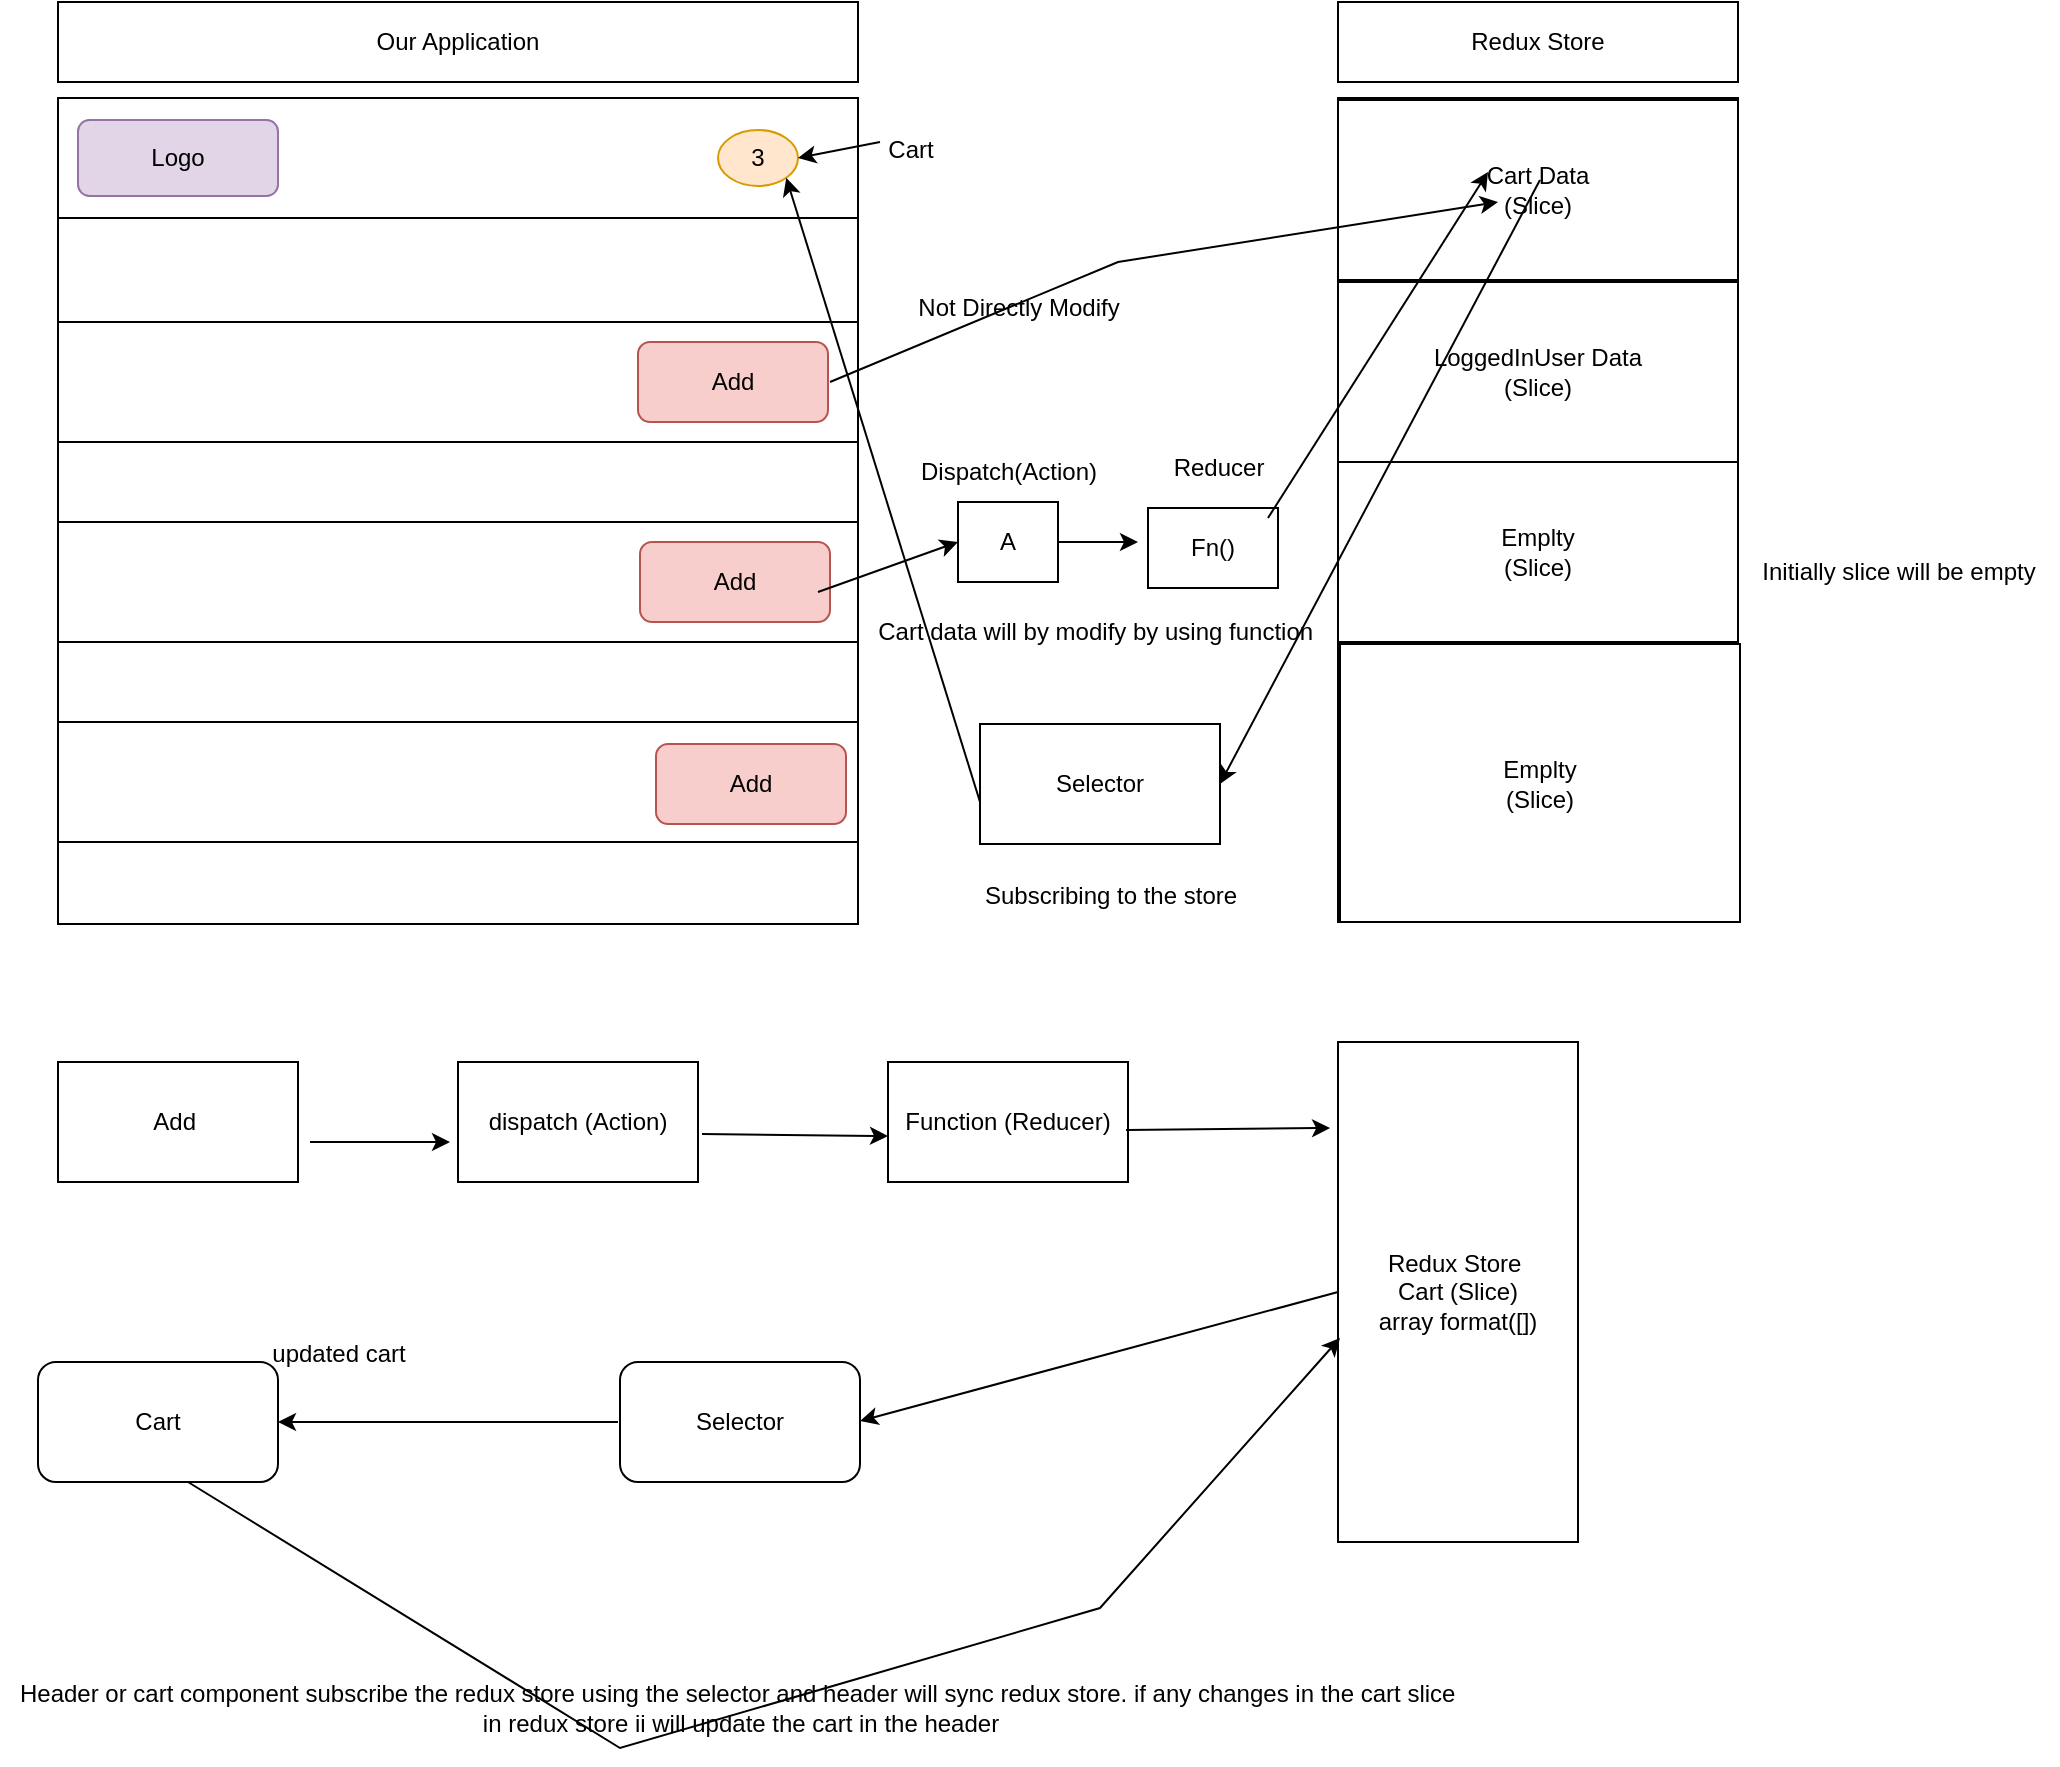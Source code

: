 <mxfile version="24.0.1" type="github">
  <diagram name="Page-1" id="4GQaYxwLXLBL1G1ahxAC">
    <mxGraphModel dx="810" dy="1547" grid="1" gridSize="10" guides="1" tooltips="1" connect="1" arrows="1" fold="1" page="1" pageScale="1" pageWidth="850" pageHeight="1100" math="0" shadow="0">
      <root>
        <mxCell id="0" />
        <mxCell id="1" parent="0" />
        <mxCell id="USSTf6IhNfq5ffD1cWFj-1" value="" style="whiteSpace=wrap;html=1;aspect=fixed;" vertex="1" parent="1">
          <mxGeometry x="40" y="51" width="400" height="400" as="geometry" />
        </mxCell>
        <mxCell id="USSTf6IhNfq5ffD1cWFj-4" value="" style="rounded=0;whiteSpace=wrap;html=1;" vertex="1" parent="1">
          <mxGeometry x="40" y="150" width="400" height="60" as="geometry" />
        </mxCell>
        <mxCell id="USSTf6IhNfq5ffD1cWFj-5" value="" style="rounded=0;whiteSpace=wrap;html=1;" vertex="1" parent="1">
          <mxGeometry x="40" y="250" width="400" height="60" as="geometry" />
        </mxCell>
        <mxCell id="USSTf6IhNfq5ffD1cWFj-6" value="" style="rounded=0;whiteSpace=wrap;html=1;" vertex="1" parent="1">
          <mxGeometry x="40" y="350" width="400" height="60" as="geometry" />
        </mxCell>
        <mxCell id="USSTf6IhNfq5ffD1cWFj-7" value="Add" style="rounded=1;whiteSpace=wrap;html=1;fillColor=#f8cecc;strokeColor=#b85450;" vertex="1" parent="1">
          <mxGeometry x="330" y="160" width="95" height="40" as="geometry" />
        </mxCell>
        <mxCell id="USSTf6IhNfq5ffD1cWFj-8" value="Add" style="rounded=1;whiteSpace=wrap;html=1;fillColor=#f8cecc;strokeColor=#b85450;" vertex="1" parent="1">
          <mxGeometry x="331" y="260" width="95" height="40" as="geometry" />
        </mxCell>
        <mxCell id="USSTf6IhNfq5ffD1cWFj-9" value="Add" style="rounded=1;whiteSpace=wrap;html=1;fillColor=#f8cecc;strokeColor=#b85450;" vertex="1" parent="1">
          <mxGeometry x="339" y="361" width="95" height="40" as="geometry" />
        </mxCell>
        <mxCell id="USSTf6IhNfq5ffD1cWFj-10" value="" style="rounded=0;whiteSpace=wrap;html=1;align=left;" vertex="1" parent="1">
          <mxGeometry x="40" y="38" width="400" height="60" as="geometry" />
        </mxCell>
        <mxCell id="USSTf6IhNfq5ffD1cWFj-11" value="3" style="ellipse;whiteSpace=wrap;html=1;fillColor=#ffe6cc;strokeColor=#d79b00;" vertex="1" parent="1">
          <mxGeometry x="370" y="54" width="40" height="28" as="geometry" />
        </mxCell>
        <mxCell id="USSTf6IhNfq5ffD1cWFj-14" value="Logo" style="rounded=1;whiteSpace=wrap;html=1;fillColor=#e1d5e7;strokeColor=#9673a6;" vertex="1" parent="1">
          <mxGeometry x="50" y="49" width="100" height="38" as="geometry" />
        </mxCell>
        <mxCell id="USSTf6IhNfq5ffD1cWFj-15" value="Our Application" style="whiteSpace=wrap;html=1;" vertex="1" parent="1">
          <mxGeometry x="40" y="-10" width="400" height="40" as="geometry" />
        </mxCell>
        <mxCell id="USSTf6IhNfq5ffD1cWFj-17" value="" style="rounded=0;whiteSpace=wrap;html=1;" vertex="1" parent="1">
          <mxGeometry x="680" y="38" width="200" height="412" as="geometry" />
        </mxCell>
        <mxCell id="USSTf6IhNfq5ffD1cWFj-18" value="Redux Store" style="rounded=0;whiteSpace=wrap;html=1;" vertex="1" parent="1">
          <mxGeometry x="680" y="-10" width="200" height="40" as="geometry" />
        </mxCell>
        <mxCell id="USSTf6IhNfq5ffD1cWFj-19" value="Cart Data&lt;div&gt;(Slice)&lt;/div&gt;" style="rounded=0;whiteSpace=wrap;html=1;" vertex="1" parent="1">
          <mxGeometry x="680" y="39" width="200" height="90" as="geometry" />
        </mxCell>
        <mxCell id="USSTf6IhNfq5ffD1cWFj-20" value="LoggedInUser Data&lt;div&gt;(Slice)&lt;/div&gt;" style="rounded=0;whiteSpace=wrap;html=1;" vertex="1" parent="1">
          <mxGeometry x="680" y="130" width="200" height="90" as="geometry" />
        </mxCell>
        <mxCell id="USSTf6IhNfq5ffD1cWFj-21" value="Emplty&lt;div&gt;(Slice)&lt;/div&gt;" style="rounded=0;whiteSpace=wrap;html=1;" vertex="1" parent="1">
          <mxGeometry x="680" y="220" width="200" height="90" as="geometry" />
        </mxCell>
        <mxCell id="USSTf6IhNfq5ffD1cWFj-22" value="Emplty&lt;div&gt;(Slice)&lt;/div&gt;" style="rounded=0;whiteSpace=wrap;html=1;" vertex="1" parent="1">
          <mxGeometry x="681" y="311" width="200" height="139" as="geometry" />
        </mxCell>
        <mxCell id="USSTf6IhNfq5ffD1cWFj-23" value="" style="endArrow=classic;html=1;rounded=0;entryX=0.4;entryY=0.567;entryDx=0;entryDy=0;entryPerimeter=0;" edge="1" parent="1" target="USSTf6IhNfq5ffD1cWFj-19">
          <mxGeometry width="50" height="50" relative="1" as="geometry">
            <mxPoint x="426" y="180" as="sourcePoint" />
            <mxPoint x="476" y="130" as="targetPoint" />
            <Array as="points">
              <mxPoint x="570" y="120" />
            </Array>
          </mxGeometry>
        </mxCell>
        <mxCell id="USSTf6IhNfq5ffD1cWFj-25" value="Not Directly Modify" style="text;html=1;align=center;verticalAlign=middle;resizable=0;points=[];autosize=1;strokeColor=none;fillColor=none;" vertex="1" parent="1">
          <mxGeometry x="460" y="128" width="120" height="30" as="geometry" />
        </mxCell>
        <mxCell id="USSTf6IhNfq5ffD1cWFj-26" value="A" style="rounded=0;whiteSpace=wrap;html=1;" vertex="1" parent="1">
          <mxGeometry x="490" y="240" width="50" height="40" as="geometry" />
        </mxCell>
        <mxCell id="USSTf6IhNfq5ffD1cWFj-27" value="" style="endArrow=classic;html=1;rounded=0;entryX=0;entryY=0.5;entryDx=0;entryDy=0;" edge="1" parent="1" target="USSTf6IhNfq5ffD1cWFj-26">
          <mxGeometry width="50" height="50" relative="1" as="geometry">
            <mxPoint x="420" y="285" as="sourcePoint" />
            <mxPoint x="470" y="235" as="targetPoint" />
          </mxGeometry>
        </mxCell>
        <mxCell id="USSTf6IhNfq5ffD1cWFj-29" value="" style="endArrow=classic;html=1;rounded=0;" edge="1" parent="1">
          <mxGeometry width="50" height="50" relative="1" as="geometry">
            <mxPoint x="540" y="260" as="sourcePoint" />
            <mxPoint x="580" y="260" as="targetPoint" />
          </mxGeometry>
        </mxCell>
        <mxCell id="USSTf6IhNfq5ffD1cWFj-30" value="Fn()" style="rounded=0;whiteSpace=wrap;html=1;" vertex="1" parent="1">
          <mxGeometry x="585" y="243" width="65" height="40" as="geometry" />
        </mxCell>
        <mxCell id="USSTf6IhNfq5ffD1cWFj-31" value="Dispatch(Action)" style="text;html=1;align=center;verticalAlign=middle;resizable=0;points=[];autosize=1;strokeColor=none;fillColor=none;" vertex="1" parent="1">
          <mxGeometry x="460" y="210" width="110" height="30" as="geometry" />
        </mxCell>
        <mxCell id="USSTf6IhNfq5ffD1cWFj-32" value="" style="endArrow=classic;html=1;rounded=0;" edge="1" parent="1">
          <mxGeometry width="50" height="50" relative="1" as="geometry">
            <mxPoint x="645" y="248" as="sourcePoint" />
            <mxPoint x="755" y="75" as="targetPoint" />
          </mxGeometry>
        </mxCell>
        <mxCell id="USSTf6IhNfq5ffD1cWFj-33" value="Cart data will by modify by using function&amp;nbsp;" style="text;html=1;align=center;verticalAlign=middle;resizable=0;points=[];autosize=1;strokeColor=none;fillColor=none;" vertex="1" parent="1">
          <mxGeometry x="440" y="290" width="240" height="30" as="geometry" />
        </mxCell>
        <mxCell id="USSTf6IhNfq5ffD1cWFj-34" value="Initially slice will be empty" style="text;html=1;align=center;verticalAlign=middle;resizable=0;points=[];autosize=1;strokeColor=none;fillColor=none;" vertex="1" parent="1">
          <mxGeometry x="880" y="260" width="160" height="30" as="geometry" />
        </mxCell>
        <mxCell id="USSTf6IhNfq5ffD1cWFj-38" value="Reducer" style="text;html=1;align=center;verticalAlign=middle;resizable=0;points=[];autosize=1;strokeColor=none;fillColor=none;" vertex="1" parent="1">
          <mxGeometry x="585" y="208" width="70" height="30" as="geometry" />
        </mxCell>
        <mxCell id="USSTf6IhNfq5ffD1cWFj-39" value="Selector" style="rounded=0;whiteSpace=wrap;html=1;" vertex="1" parent="1">
          <mxGeometry x="501" y="351" width="120" height="60" as="geometry" />
        </mxCell>
        <mxCell id="USSTf6IhNfq5ffD1cWFj-40" value="Subscribing to the store" style="text;html=1;align=center;verticalAlign=middle;resizable=0;points=[];autosize=1;strokeColor=none;fillColor=none;" vertex="1" parent="1">
          <mxGeometry x="491" y="422" width="150" height="30" as="geometry" />
        </mxCell>
        <mxCell id="USSTf6IhNfq5ffD1cWFj-41" value="" style="endArrow=classic;html=1;rounded=0;entryX=1;entryY=1;entryDx=0;entryDy=0;" edge="1" parent="1" target="USSTf6IhNfq5ffD1cWFj-11">
          <mxGeometry width="50" height="50" relative="1" as="geometry">
            <mxPoint x="501" y="390" as="sourcePoint" />
            <mxPoint x="551" y="340" as="targetPoint" />
          </mxGeometry>
        </mxCell>
        <mxCell id="USSTf6IhNfq5ffD1cWFj-42" value="" style="endArrow=classic;html=1;rounded=0;entryX=1;entryY=0.5;entryDx=0;entryDy=0;" edge="1" parent="1" target="USSTf6IhNfq5ffD1cWFj-39">
          <mxGeometry width="50" height="50" relative="1" as="geometry">
            <mxPoint x="780.986" y="79" as="sourcePoint" />
            <mxPoint x="610" y="180" as="targetPoint" />
          </mxGeometry>
        </mxCell>
        <mxCell id="USSTf6IhNfq5ffD1cWFj-43" value="Cart" style="text;html=1;align=center;verticalAlign=middle;resizable=0;points=[];autosize=1;strokeColor=none;fillColor=none;" vertex="1" parent="1">
          <mxGeometry x="441" y="49" width="50" height="30" as="geometry" />
        </mxCell>
        <mxCell id="USSTf6IhNfq5ffD1cWFj-44" value="" style="endArrow=classic;html=1;rounded=0;entryX=1;entryY=0.5;entryDx=0;entryDy=0;" edge="1" parent="1" target="USSTf6IhNfq5ffD1cWFj-11">
          <mxGeometry width="50" height="50" relative="1" as="geometry">
            <mxPoint x="451" y="60" as="sourcePoint" />
            <mxPoint x="501" y="20" as="targetPoint" />
          </mxGeometry>
        </mxCell>
        <mxCell id="USSTf6IhNfq5ffD1cWFj-45" value="Add&amp;nbsp;" style="rounded=0;whiteSpace=wrap;html=1;" vertex="1" parent="1">
          <mxGeometry x="40" y="520" width="120" height="60" as="geometry" />
        </mxCell>
        <mxCell id="USSTf6IhNfq5ffD1cWFj-46" value="dispatch (Action)" style="rounded=0;whiteSpace=wrap;html=1;" vertex="1" parent="1">
          <mxGeometry x="240" y="520" width="120" height="60" as="geometry" />
        </mxCell>
        <mxCell id="USSTf6IhNfq5ffD1cWFj-47" value="Function (Reducer)" style="rounded=0;whiteSpace=wrap;html=1;" vertex="1" parent="1">
          <mxGeometry x="455" y="520" width="120" height="60" as="geometry" />
        </mxCell>
        <mxCell id="USSTf6IhNfq5ffD1cWFj-48" value="Redux Store&amp;nbsp;&lt;br&gt;Cart (Slice)&lt;br&gt;array format([])" style="rounded=0;whiteSpace=wrap;html=1;" vertex="1" parent="1">
          <mxGeometry x="680" y="510" width="120" height="250" as="geometry" />
        </mxCell>
        <mxCell id="USSTf6IhNfq5ffD1cWFj-49" value="Cart" style="rounded=1;whiteSpace=wrap;html=1;" vertex="1" parent="1">
          <mxGeometry x="30" y="670" width="120" height="60" as="geometry" />
        </mxCell>
        <mxCell id="USSTf6IhNfq5ffD1cWFj-50" value="Selector" style="rounded=1;whiteSpace=wrap;html=1;" vertex="1" parent="1">
          <mxGeometry x="321" y="670" width="120" height="60" as="geometry" />
        </mxCell>
        <mxCell id="USSTf6IhNfq5ffD1cWFj-51" value="" style="endArrow=classic;html=1;rounded=0;" edge="1" parent="1">
          <mxGeometry width="50" height="50" relative="1" as="geometry">
            <mxPoint x="166" y="560" as="sourcePoint" />
            <mxPoint x="236" y="560" as="targetPoint" />
          </mxGeometry>
        </mxCell>
        <mxCell id="USSTf6IhNfq5ffD1cWFj-52" value="" style="endArrow=classic;html=1;rounded=0;entryX=0;entryY=0.617;entryDx=0;entryDy=0;entryPerimeter=0;" edge="1" parent="1" target="USSTf6IhNfq5ffD1cWFj-47">
          <mxGeometry width="50" height="50" relative="1" as="geometry">
            <mxPoint x="362" y="556" as="sourcePoint" />
            <mxPoint x="456" y="551" as="targetPoint" />
          </mxGeometry>
        </mxCell>
        <mxCell id="USSTf6IhNfq5ffD1cWFj-53" value="" style="endArrow=classic;html=1;rounded=0;entryX=-0.033;entryY=0.172;entryDx=0;entryDy=0;entryPerimeter=0;" edge="1" parent="1" target="USSTf6IhNfq5ffD1cWFj-48">
          <mxGeometry width="50" height="50" relative="1" as="geometry">
            <mxPoint x="574" y="554" as="sourcePoint" />
            <mxPoint x="667" y="555" as="targetPoint" />
          </mxGeometry>
        </mxCell>
        <mxCell id="USSTf6IhNfq5ffD1cWFj-54" value="" style="endArrow=classic;html=1;rounded=0;exitX=0.625;exitY=1;exitDx=0;exitDy=0;exitPerimeter=0;entryX=0;entryY=0.5;entryDx=0;entryDy=0;" edge="1" parent="1" source="USSTf6IhNfq5ffD1cWFj-49">
          <mxGeometry width="50" height="50" relative="1" as="geometry">
            <mxPoint x="102.04" y="753" as="sourcePoint" />
            <mxPoint x="681" y="658" as="targetPoint" />
            <Array as="points">
              <mxPoint x="321" y="863" />
              <mxPoint x="561" y="793" />
            </Array>
          </mxGeometry>
        </mxCell>
        <mxCell id="USSTf6IhNfq5ffD1cWFj-55" value="Header or cart component subscribe the redux store using the selector and header will sync redux store. if any changes in the cart slice&amp;nbsp;&lt;div&gt;in redux store ii will update the cart in the header&lt;/div&gt;" style="text;html=1;align=center;verticalAlign=middle;resizable=0;points=[];autosize=1;strokeColor=none;fillColor=none;" vertex="1" parent="1">
          <mxGeometry x="11" y="823" width="740" height="40" as="geometry" />
        </mxCell>
        <mxCell id="USSTf6IhNfq5ffD1cWFj-56" value="" style="endArrow=classic;html=1;rounded=0;entryX=1;entryY=0.5;entryDx=0;entryDy=0;" edge="1" parent="1" target="USSTf6IhNfq5ffD1cWFj-49">
          <mxGeometry width="50" height="50" relative="1" as="geometry">
            <mxPoint x="320" y="700" as="sourcePoint" />
            <mxPoint x="370" y="650" as="targetPoint" />
          </mxGeometry>
        </mxCell>
        <mxCell id="USSTf6IhNfq5ffD1cWFj-57" value="" style="endArrow=classic;html=1;rounded=0;entryX=1;entryY=0.5;entryDx=0;entryDy=0;exitX=0;exitY=0.5;exitDx=0;exitDy=0;" edge="1" parent="1" source="USSTf6IhNfq5ffD1cWFj-48">
          <mxGeometry width="50" height="50" relative="1" as="geometry">
            <mxPoint x="611" y="699.5" as="sourcePoint" />
            <mxPoint x="441" y="699.5" as="targetPoint" />
          </mxGeometry>
        </mxCell>
        <mxCell id="USSTf6IhNfq5ffD1cWFj-58" value="updated cart&lt;div&gt;&lt;br&gt;&lt;/div&gt;" style="text;html=1;align=center;verticalAlign=middle;resizable=0;points=[];autosize=1;strokeColor=none;fillColor=none;" vertex="1" parent="1">
          <mxGeometry x="135" y="653" width="90" height="40" as="geometry" />
        </mxCell>
      </root>
    </mxGraphModel>
  </diagram>
</mxfile>

